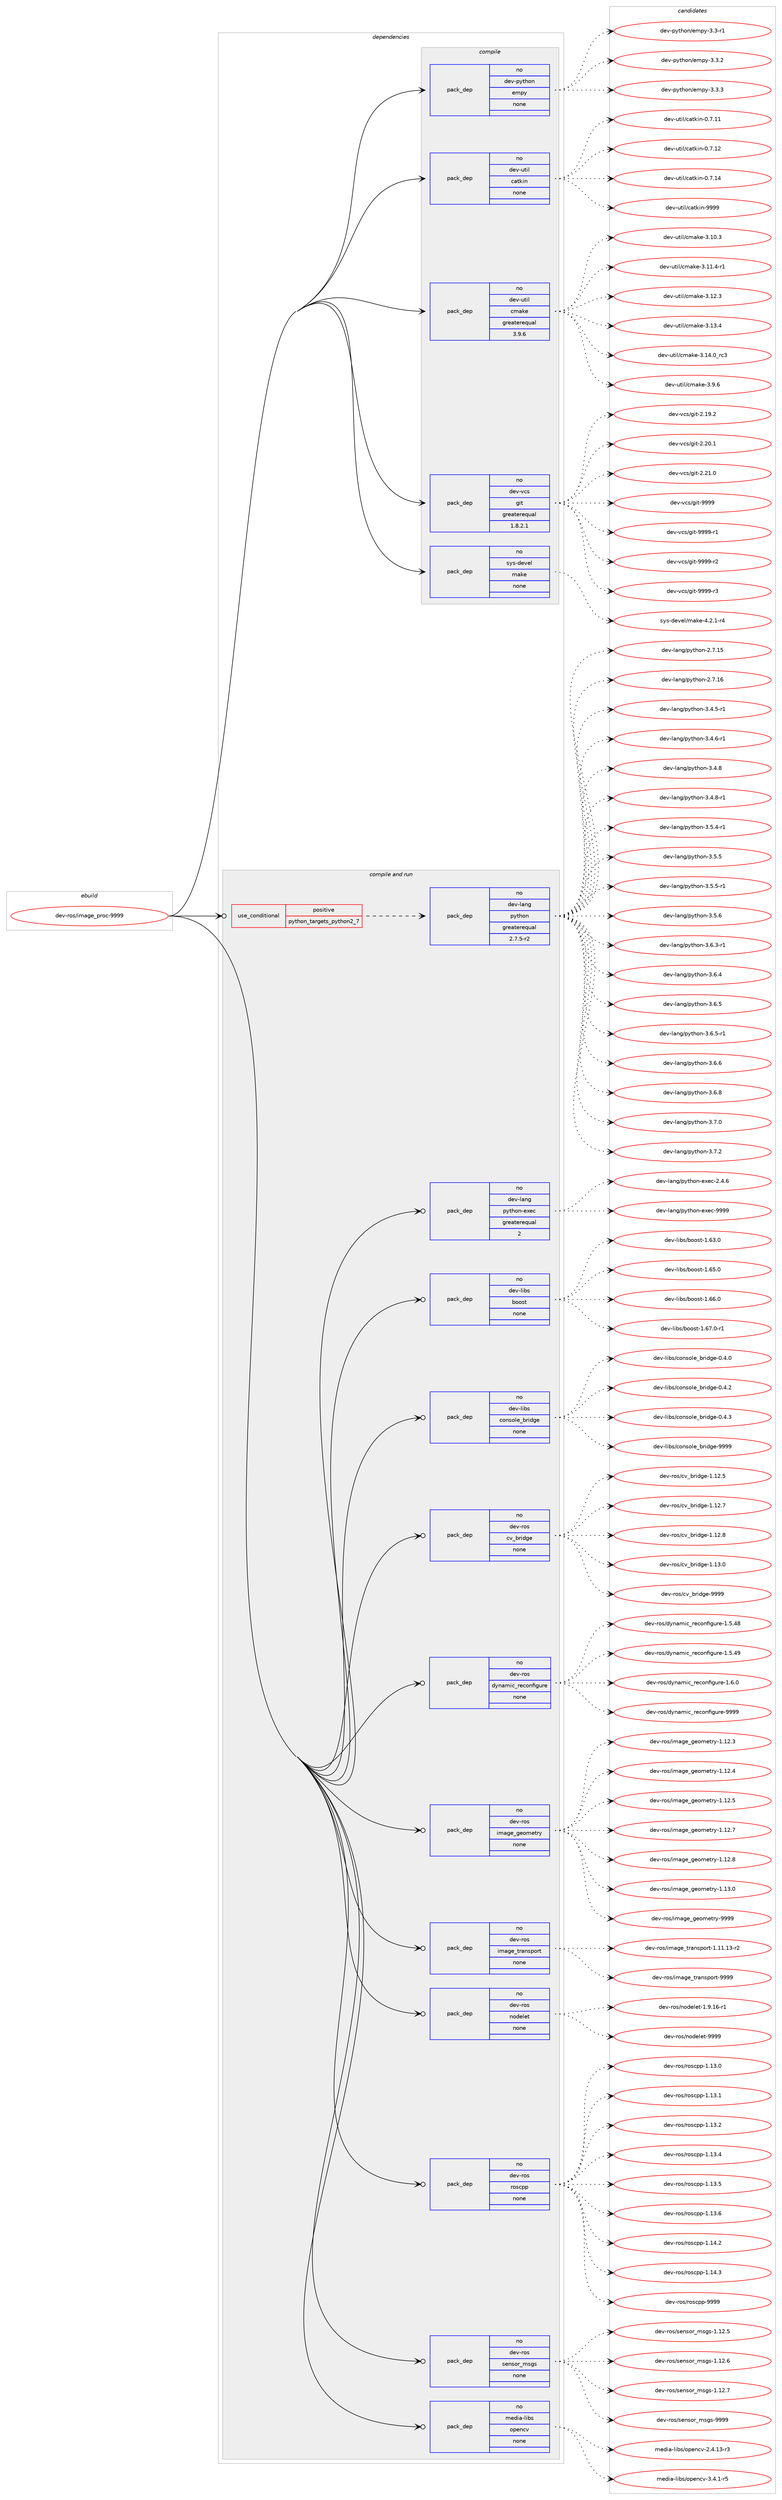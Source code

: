 digraph prolog {

# *************
# Graph options
# *************

newrank=true;
concentrate=true;
compound=true;
graph [rankdir=LR,fontname=Helvetica,fontsize=10,ranksep=1.5];#, ranksep=2.5, nodesep=0.2];
edge  [arrowhead=vee];
node  [fontname=Helvetica,fontsize=10];

# **********
# The ebuild
# **********

subgraph cluster_leftcol {
color=gray;
rank=same;
label=<<i>ebuild</i>>;
id [label="dev-ros/image_proc-9999", color=red, width=4, href="../dev-ros/image_proc-9999.svg"];
}

# ****************
# The dependencies
# ****************

subgraph cluster_midcol {
color=gray;
label=<<i>dependencies</i>>;
subgraph cluster_compile {
fillcolor="#eeeeee";
style=filled;
label=<<i>compile</i>>;
subgraph pack1045493 {
dependency1457602 [label=<<TABLE BORDER="0" CELLBORDER="1" CELLSPACING="0" CELLPADDING="4" WIDTH="220"><TR><TD ROWSPAN="6" CELLPADDING="30">pack_dep</TD></TR><TR><TD WIDTH="110">no</TD></TR><TR><TD>dev-python</TD></TR><TR><TD>empy</TD></TR><TR><TD>none</TD></TR><TR><TD></TD></TR></TABLE>>, shape=none, color=blue];
}
id:e -> dependency1457602:w [weight=20,style="solid",arrowhead="vee"];
subgraph pack1045494 {
dependency1457603 [label=<<TABLE BORDER="0" CELLBORDER="1" CELLSPACING="0" CELLPADDING="4" WIDTH="220"><TR><TD ROWSPAN="6" CELLPADDING="30">pack_dep</TD></TR><TR><TD WIDTH="110">no</TD></TR><TR><TD>dev-util</TD></TR><TR><TD>catkin</TD></TR><TR><TD>none</TD></TR><TR><TD></TD></TR></TABLE>>, shape=none, color=blue];
}
id:e -> dependency1457603:w [weight=20,style="solid",arrowhead="vee"];
subgraph pack1045495 {
dependency1457604 [label=<<TABLE BORDER="0" CELLBORDER="1" CELLSPACING="0" CELLPADDING="4" WIDTH="220"><TR><TD ROWSPAN="6" CELLPADDING="30">pack_dep</TD></TR><TR><TD WIDTH="110">no</TD></TR><TR><TD>dev-util</TD></TR><TR><TD>cmake</TD></TR><TR><TD>greaterequal</TD></TR><TR><TD>3.9.6</TD></TR></TABLE>>, shape=none, color=blue];
}
id:e -> dependency1457604:w [weight=20,style="solid",arrowhead="vee"];
subgraph pack1045496 {
dependency1457605 [label=<<TABLE BORDER="0" CELLBORDER="1" CELLSPACING="0" CELLPADDING="4" WIDTH="220"><TR><TD ROWSPAN="6" CELLPADDING="30">pack_dep</TD></TR><TR><TD WIDTH="110">no</TD></TR><TR><TD>dev-vcs</TD></TR><TR><TD>git</TD></TR><TR><TD>greaterequal</TD></TR><TR><TD>1.8.2.1</TD></TR></TABLE>>, shape=none, color=blue];
}
id:e -> dependency1457605:w [weight=20,style="solid",arrowhead="vee"];
subgraph pack1045497 {
dependency1457606 [label=<<TABLE BORDER="0" CELLBORDER="1" CELLSPACING="0" CELLPADDING="4" WIDTH="220"><TR><TD ROWSPAN="6" CELLPADDING="30">pack_dep</TD></TR><TR><TD WIDTH="110">no</TD></TR><TR><TD>sys-devel</TD></TR><TR><TD>make</TD></TR><TR><TD>none</TD></TR><TR><TD></TD></TR></TABLE>>, shape=none, color=blue];
}
id:e -> dependency1457606:w [weight=20,style="solid",arrowhead="vee"];
}
subgraph cluster_compileandrun {
fillcolor="#eeeeee";
style=filled;
label=<<i>compile and run</i>>;
subgraph cond388719 {
dependency1457607 [label=<<TABLE BORDER="0" CELLBORDER="1" CELLSPACING="0" CELLPADDING="4"><TR><TD ROWSPAN="3" CELLPADDING="10">use_conditional</TD></TR><TR><TD>positive</TD></TR><TR><TD>python_targets_python2_7</TD></TR></TABLE>>, shape=none, color=red];
subgraph pack1045498 {
dependency1457608 [label=<<TABLE BORDER="0" CELLBORDER="1" CELLSPACING="0" CELLPADDING="4" WIDTH="220"><TR><TD ROWSPAN="6" CELLPADDING="30">pack_dep</TD></TR><TR><TD WIDTH="110">no</TD></TR><TR><TD>dev-lang</TD></TR><TR><TD>python</TD></TR><TR><TD>greaterequal</TD></TR><TR><TD>2.7.5-r2</TD></TR></TABLE>>, shape=none, color=blue];
}
dependency1457607:e -> dependency1457608:w [weight=20,style="dashed",arrowhead="vee"];
}
id:e -> dependency1457607:w [weight=20,style="solid",arrowhead="odotvee"];
subgraph pack1045499 {
dependency1457609 [label=<<TABLE BORDER="0" CELLBORDER="1" CELLSPACING="0" CELLPADDING="4" WIDTH="220"><TR><TD ROWSPAN="6" CELLPADDING="30">pack_dep</TD></TR><TR><TD WIDTH="110">no</TD></TR><TR><TD>dev-lang</TD></TR><TR><TD>python-exec</TD></TR><TR><TD>greaterequal</TD></TR><TR><TD>2</TD></TR></TABLE>>, shape=none, color=blue];
}
id:e -> dependency1457609:w [weight=20,style="solid",arrowhead="odotvee"];
subgraph pack1045500 {
dependency1457610 [label=<<TABLE BORDER="0" CELLBORDER="1" CELLSPACING="0" CELLPADDING="4" WIDTH="220"><TR><TD ROWSPAN="6" CELLPADDING="30">pack_dep</TD></TR><TR><TD WIDTH="110">no</TD></TR><TR><TD>dev-libs</TD></TR><TR><TD>boost</TD></TR><TR><TD>none</TD></TR><TR><TD></TD></TR></TABLE>>, shape=none, color=blue];
}
id:e -> dependency1457610:w [weight=20,style="solid",arrowhead="odotvee"];
subgraph pack1045501 {
dependency1457611 [label=<<TABLE BORDER="0" CELLBORDER="1" CELLSPACING="0" CELLPADDING="4" WIDTH="220"><TR><TD ROWSPAN="6" CELLPADDING="30">pack_dep</TD></TR><TR><TD WIDTH="110">no</TD></TR><TR><TD>dev-libs</TD></TR><TR><TD>console_bridge</TD></TR><TR><TD>none</TD></TR><TR><TD></TD></TR></TABLE>>, shape=none, color=blue];
}
id:e -> dependency1457611:w [weight=20,style="solid",arrowhead="odotvee"];
subgraph pack1045502 {
dependency1457612 [label=<<TABLE BORDER="0" CELLBORDER="1" CELLSPACING="0" CELLPADDING="4" WIDTH="220"><TR><TD ROWSPAN="6" CELLPADDING="30">pack_dep</TD></TR><TR><TD WIDTH="110">no</TD></TR><TR><TD>dev-ros</TD></TR><TR><TD>cv_bridge</TD></TR><TR><TD>none</TD></TR><TR><TD></TD></TR></TABLE>>, shape=none, color=blue];
}
id:e -> dependency1457612:w [weight=20,style="solid",arrowhead="odotvee"];
subgraph pack1045503 {
dependency1457613 [label=<<TABLE BORDER="0" CELLBORDER="1" CELLSPACING="0" CELLPADDING="4" WIDTH="220"><TR><TD ROWSPAN="6" CELLPADDING="30">pack_dep</TD></TR><TR><TD WIDTH="110">no</TD></TR><TR><TD>dev-ros</TD></TR><TR><TD>dynamic_reconfigure</TD></TR><TR><TD>none</TD></TR><TR><TD></TD></TR></TABLE>>, shape=none, color=blue];
}
id:e -> dependency1457613:w [weight=20,style="solid",arrowhead="odotvee"];
subgraph pack1045504 {
dependency1457614 [label=<<TABLE BORDER="0" CELLBORDER="1" CELLSPACING="0" CELLPADDING="4" WIDTH="220"><TR><TD ROWSPAN="6" CELLPADDING="30">pack_dep</TD></TR><TR><TD WIDTH="110">no</TD></TR><TR><TD>dev-ros</TD></TR><TR><TD>image_geometry</TD></TR><TR><TD>none</TD></TR><TR><TD></TD></TR></TABLE>>, shape=none, color=blue];
}
id:e -> dependency1457614:w [weight=20,style="solid",arrowhead="odotvee"];
subgraph pack1045505 {
dependency1457615 [label=<<TABLE BORDER="0" CELLBORDER="1" CELLSPACING="0" CELLPADDING="4" WIDTH="220"><TR><TD ROWSPAN="6" CELLPADDING="30">pack_dep</TD></TR><TR><TD WIDTH="110">no</TD></TR><TR><TD>dev-ros</TD></TR><TR><TD>image_transport</TD></TR><TR><TD>none</TD></TR><TR><TD></TD></TR></TABLE>>, shape=none, color=blue];
}
id:e -> dependency1457615:w [weight=20,style="solid",arrowhead="odotvee"];
subgraph pack1045506 {
dependency1457616 [label=<<TABLE BORDER="0" CELLBORDER="1" CELLSPACING="0" CELLPADDING="4" WIDTH="220"><TR><TD ROWSPAN="6" CELLPADDING="30">pack_dep</TD></TR><TR><TD WIDTH="110">no</TD></TR><TR><TD>dev-ros</TD></TR><TR><TD>nodelet</TD></TR><TR><TD>none</TD></TR><TR><TD></TD></TR></TABLE>>, shape=none, color=blue];
}
id:e -> dependency1457616:w [weight=20,style="solid",arrowhead="odotvee"];
subgraph pack1045507 {
dependency1457617 [label=<<TABLE BORDER="0" CELLBORDER="1" CELLSPACING="0" CELLPADDING="4" WIDTH="220"><TR><TD ROWSPAN="6" CELLPADDING="30">pack_dep</TD></TR><TR><TD WIDTH="110">no</TD></TR><TR><TD>dev-ros</TD></TR><TR><TD>roscpp</TD></TR><TR><TD>none</TD></TR><TR><TD></TD></TR></TABLE>>, shape=none, color=blue];
}
id:e -> dependency1457617:w [weight=20,style="solid",arrowhead="odotvee"];
subgraph pack1045508 {
dependency1457618 [label=<<TABLE BORDER="0" CELLBORDER="1" CELLSPACING="0" CELLPADDING="4" WIDTH="220"><TR><TD ROWSPAN="6" CELLPADDING="30">pack_dep</TD></TR><TR><TD WIDTH="110">no</TD></TR><TR><TD>dev-ros</TD></TR><TR><TD>sensor_msgs</TD></TR><TR><TD>none</TD></TR><TR><TD></TD></TR></TABLE>>, shape=none, color=blue];
}
id:e -> dependency1457618:w [weight=20,style="solid",arrowhead="odotvee"];
subgraph pack1045509 {
dependency1457619 [label=<<TABLE BORDER="0" CELLBORDER="1" CELLSPACING="0" CELLPADDING="4" WIDTH="220"><TR><TD ROWSPAN="6" CELLPADDING="30">pack_dep</TD></TR><TR><TD WIDTH="110">no</TD></TR><TR><TD>media-libs</TD></TR><TR><TD>opencv</TD></TR><TR><TD>none</TD></TR><TR><TD></TD></TR></TABLE>>, shape=none, color=blue];
}
id:e -> dependency1457619:w [weight=20,style="solid",arrowhead="odotvee"];
}
subgraph cluster_run {
fillcolor="#eeeeee";
style=filled;
label=<<i>run</i>>;
}
}

# **************
# The candidates
# **************

subgraph cluster_choices {
rank=same;
color=gray;
label=<<i>candidates</i>>;

subgraph choice1045493 {
color=black;
nodesep=1;
choice1001011184511212111610411111047101109112121455146514511449 [label="dev-python/empy-3.3-r1", color=red, width=4,href="../dev-python/empy-3.3-r1.svg"];
choice1001011184511212111610411111047101109112121455146514650 [label="dev-python/empy-3.3.2", color=red, width=4,href="../dev-python/empy-3.3.2.svg"];
choice1001011184511212111610411111047101109112121455146514651 [label="dev-python/empy-3.3.3", color=red, width=4,href="../dev-python/empy-3.3.3.svg"];
dependency1457602:e -> choice1001011184511212111610411111047101109112121455146514511449:w [style=dotted,weight="100"];
dependency1457602:e -> choice1001011184511212111610411111047101109112121455146514650:w [style=dotted,weight="100"];
dependency1457602:e -> choice1001011184511212111610411111047101109112121455146514651:w [style=dotted,weight="100"];
}
subgraph choice1045494 {
color=black;
nodesep=1;
choice1001011184511711610510847999711610710511045484655464949 [label="dev-util/catkin-0.7.11", color=red, width=4,href="../dev-util/catkin-0.7.11.svg"];
choice1001011184511711610510847999711610710511045484655464950 [label="dev-util/catkin-0.7.12", color=red, width=4,href="../dev-util/catkin-0.7.12.svg"];
choice1001011184511711610510847999711610710511045484655464952 [label="dev-util/catkin-0.7.14", color=red, width=4,href="../dev-util/catkin-0.7.14.svg"];
choice100101118451171161051084799971161071051104557575757 [label="dev-util/catkin-9999", color=red, width=4,href="../dev-util/catkin-9999.svg"];
dependency1457603:e -> choice1001011184511711610510847999711610710511045484655464949:w [style=dotted,weight="100"];
dependency1457603:e -> choice1001011184511711610510847999711610710511045484655464950:w [style=dotted,weight="100"];
dependency1457603:e -> choice1001011184511711610510847999711610710511045484655464952:w [style=dotted,weight="100"];
dependency1457603:e -> choice100101118451171161051084799971161071051104557575757:w [style=dotted,weight="100"];
}
subgraph choice1045495 {
color=black;
nodesep=1;
choice1001011184511711610510847991099710710145514649484651 [label="dev-util/cmake-3.10.3", color=red, width=4,href="../dev-util/cmake-3.10.3.svg"];
choice10010111845117116105108479910997107101455146494946524511449 [label="dev-util/cmake-3.11.4-r1", color=red, width=4,href="../dev-util/cmake-3.11.4-r1.svg"];
choice1001011184511711610510847991099710710145514649504651 [label="dev-util/cmake-3.12.3", color=red, width=4,href="../dev-util/cmake-3.12.3.svg"];
choice1001011184511711610510847991099710710145514649514652 [label="dev-util/cmake-3.13.4", color=red, width=4,href="../dev-util/cmake-3.13.4.svg"];
choice1001011184511711610510847991099710710145514649524648951149951 [label="dev-util/cmake-3.14.0_rc3", color=red, width=4,href="../dev-util/cmake-3.14.0_rc3.svg"];
choice10010111845117116105108479910997107101455146574654 [label="dev-util/cmake-3.9.6", color=red, width=4,href="../dev-util/cmake-3.9.6.svg"];
dependency1457604:e -> choice1001011184511711610510847991099710710145514649484651:w [style=dotted,weight="100"];
dependency1457604:e -> choice10010111845117116105108479910997107101455146494946524511449:w [style=dotted,weight="100"];
dependency1457604:e -> choice1001011184511711610510847991099710710145514649504651:w [style=dotted,weight="100"];
dependency1457604:e -> choice1001011184511711610510847991099710710145514649514652:w [style=dotted,weight="100"];
dependency1457604:e -> choice1001011184511711610510847991099710710145514649524648951149951:w [style=dotted,weight="100"];
dependency1457604:e -> choice10010111845117116105108479910997107101455146574654:w [style=dotted,weight="100"];
}
subgraph choice1045496 {
color=black;
nodesep=1;
choice10010111845118991154710310511645504649574650 [label="dev-vcs/git-2.19.2", color=red, width=4,href="../dev-vcs/git-2.19.2.svg"];
choice10010111845118991154710310511645504650484649 [label="dev-vcs/git-2.20.1", color=red, width=4,href="../dev-vcs/git-2.20.1.svg"];
choice10010111845118991154710310511645504650494648 [label="dev-vcs/git-2.21.0", color=red, width=4,href="../dev-vcs/git-2.21.0.svg"];
choice1001011184511899115471031051164557575757 [label="dev-vcs/git-9999", color=red, width=4,href="../dev-vcs/git-9999.svg"];
choice10010111845118991154710310511645575757574511449 [label="dev-vcs/git-9999-r1", color=red, width=4,href="../dev-vcs/git-9999-r1.svg"];
choice10010111845118991154710310511645575757574511450 [label="dev-vcs/git-9999-r2", color=red, width=4,href="../dev-vcs/git-9999-r2.svg"];
choice10010111845118991154710310511645575757574511451 [label="dev-vcs/git-9999-r3", color=red, width=4,href="../dev-vcs/git-9999-r3.svg"];
dependency1457605:e -> choice10010111845118991154710310511645504649574650:w [style=dotted,weight="100"];
dependency1457605:e -> choice10010111845118991154710310511645504650484649:w [style=dotted,weight="100"];
dependency1457605:e -> choice10010111845118991154710310511645504650494648:w [style=dotted,weight="100"];
dependency1457605:e -> choice1001011184511899115471031051164557575757:w [style=dotted,weight="100"];
dependency1457605:e -> choice10010111845118991154710310511645575757574511449:w [style=dotted,weight="100"];
dependency1457605:e -> choice10010111845118991154710310511645575757574511450:w [style=dotted,weight="100"];
dependency1457605:e -> choice10010111845118991154710310511645575757574511451:w [style=dotted,weight="100"];
}
subgraph choice1045497 {
color=black;
nodesep=1;
choice1151211154510010111810110847109971071014552465046494511452 [label="sys-devel/make-4.2.1-r4", color=red, width=4,href="../sys-devel/make-4.2.1-r4.svg"];
dependency1457606:e -> choice1151211154510010111810110847109971071014552465046494511452:w [style=dotted,weight="100"];
}
subgraph choice1045498 {
color=black;
nodesep=1;
choice10010111845108971101034711212111610411111045504655464953 [label="dev-lang/python-2.7.15", color=red, width=4,href="../dev-lang/python-2.7.15.svg"];
choice10010111845108971101034711212111610411111045504655464954 [label="dev-lang/python-2.7.16", color=red, width=4,href="../dev-lang/python-2.7.16.svg"];
choice1001011184510897110103471121211161041111104551465246534511449 [label="dev-lang/python-3.4.5-r1", color=red, width=4,href="../dev-lang/python-3.4.5-r1.svg"];
choice1001011184510897110103471121211161041111104551465246544511449 [label="dev-lang/python-3.4.6-r1", color=red, width=4,href="../dev-lang/python-3.4.6-r1.svg"];
choice100101118451089711010347112121116104111110455146524656 [label="dev-lang/python-3.4.8", color=red, width=4,href="../dev-lang/python-3.4.8.svg"];
choice1001011184510897110103471121211161041111104551465246564511449 [label="dev-lang/python-3.4.8-r1", color=red, width=4,href="../dev-lang/python-3.4.8-r1.svg"];
choice1001011184510897110103471121211161041111104551465346524511449 [label="dev-lang/python-3.5.4-r1", color=red, width=4,href="../dev-lang/python-3.5.4-r1.svg"];
choice100101118451089711010347112121116104111110455146534653 [label="dev-lang/python-3.5.5", color=red, width=4,href="../dev-lang/python-3.5.5.svg"];
choice1001011184510897110103471121211161041111104551465346534511449 [label="dev-lang/python-3.5.5-r1", color=red, width=4,href="../dev-lang/python-3.5.5-r1.svg"];
choice100101118451089711010347112121116104111110455146534654 [label="dev-lang/python-3.5.6", color=red, width=4,href="../dev-lang/python-3.5.6.svg"];
choice1001011184510897110103471121211161041111104551465446514511449 [label="dev-lang/python-3.6.3-r1", color=red, width=4,href="../dev-lang/python-3.6.3-r1.svg"];
choice100101118451089711010347112121116104111110455146544652 [label="dev-lang/python-3.6.4", color=red, width=4,href="../dev-lang/python-3.6.4.svg"];
choice100101118451089711010347112121116104111110455146544653 [label="dev-lang/python-3.6.5", color=red, width=4,href="../dev-lang/python-3.6.5.svg"];
choice1001011184510897110103471121211161041111104551465446534511449 [label="dev-lang/python-3.6.5-r1", color=red, width=4,href="../dev-lang/python-3.6.5-r1.svg"];
choice100101118451089711010347112121116104111110455146544654 [label="dev-lang/python-3.6.6", color=red, width=4,href="../dev-lang/python-3.6.6.svg"];
choice100101118451089711010347112121116104111110455146544656 [label="dev-lang/python-3.6.8", color=red, width=4,href="../dev-lang/python-3.6.8.svg"];
choice100101118451089711010347112121116104111110455146554648 [label="dev-lang/python-3.7.0", color=red, width=4,href="../dev-lang/python-3.7.0.svg"];
choice100101118451089711010347112121116104111110455146554650 [label="dev-lang/python-3.7.2", color=red, width=4,href="../dev-lang/python-3.7.2.svg"];
dependency1457608:e -> choice10010111845108971101034711212111610411111045504655464953:w [style=dotted,weight="100"];
dependency1457608:e -> choice10010111845108971101034711212111610411111045504655464954:w [style=dotted,weight="100"];
dependency1457608:e -> choice1001011184510897110103471121211161041111104551465246534511449:w [style=dotted,weight="100"];
dependency1457608:e -> choice1001011184510897110103471121211161041111104551465246544511449:w [style=dotted,weight="100"];
dependency1457608:e -> choice100101118451089711010347112121116104111110455146524656:w [style=dotted,weight="100"];
dependency1457608:e -> choice1001011184510897110103471121211161041111104551465246564511449:w [style=dotted,weight="100"];
dependency1457608:e -> choice1001011184510897110103471121211161041111104551465346524511449:w [style=dotted,weight="100"];
dependency1457608:e -> choice100101118451089711010347112121116104111110455146534653:w [style=dotted,weight="100"];
dependency1457608:e -> choice1001011184510897110103471121211161041111104551465346534511449:w [style=dotted,weight="100"];
dependency1457608:e -> choice100101118451089711010347112121116104111110455146534654:w [style=dotted,weight="100"];
dependency1457608:e -> choice1001011184510897110103471121211161041111104551465446514511449:w [style=dotted,weight="100"];
dependency1457608:e -> choice100101118451089711010347112121116104111110455146544652:w [style=dotted,weight="100"];
dependency1457608:e -> choice100101118451089711010347112121116104111110455146544653:w [style=dotted,weight="100"];
dependency1457608:e -> choice1001011184510897110103471121211161041111104551465446534511449:w [style=dotted,weight="100"];
dependency1457608:e -> choice100101118451089711010347112121116104111110455146544654:w [style=dotted,weight="100"];
dependency1457608:e -> choice100101118451089711010347112121116104111110455146544656:w [style=dotted,weight="100"];
dependency1457608:e -> choice100101118451089711010347112121116104111110455146554648:w [style=dotted,weight="100"];
dependency1457608:e -> choice100101118451089711010347112121116104111110455146554650:w [style=dotted,weight="100"];
}
subgraph choice1045499 {
color=black;
nodesep=1;
choice1001011184510897110103471121211161041111104510112010199455046524654 [label="dev-lang/python-exec-2.4.6", color=red, width=4,href="../dev-lang/python-exec-2.4.6.svg"];
choice10010111845108971101034711212111610411111045101120101994557575757 [label="dev-lang/python-exec-9999", color=red, width=4,href="../dev-lang/python-exec-9999.svg"];
dependency1457609:e -> choice1001011184510897110103471121211161041111104510112010199455046524654:w [style=dotted,weight="100"];
dependency1457609:e -> choice10010111845108971101034711212111610411111045101120101994557575757:w [style=dotted,weight="100"];
}
subgraph choice1045500 {
color=black;
nodesep=1;
choice1001011184510810598115479811111111511645494654514648 [label="dev-libs/boost-1.63.0", color=red, width=4,href="../dev-libs/boost-1.63.0.svg"];
choice1001011184510810598115479811111111511645494654534648 [label="dev-libs/boost-1.65.0", color=red, width=4,href="../dev-libs/boost-1.65.0.svg"];
choice1001011184510810598115479811111111511645494654544648 [label="dev-libs/boost-1.66.0", color=red, width=4,href="../dev-libs/boost-1.66.0.svg"];
choice10010111845108105981154798111111115116454946545546484511449 [label="dev-libs/boost-1.67.0-r1", color=red, width=4,href="../dev-libs/boost-1.67.0-r1.svg"];
dependency1457610:e -> choice1001011184510810598115479811111111511645494654514648:w [style=dotted,weight="100"];
dependency1457610:e -> choice1001011184510810598115479811111111511645494654534648:w [style=dotted,weight="100"];
dependency1457610:e -> choice1001011184510810598115479811111111511645494654544648:w [style=dotted,weight="100"];
dependency1457610:e -> choice10010111845108105981154798111111115116454946545546484511449:w [style=dotted,weight="100"];
}
subgraph choice1045501 {
color=black;
nodesep=1;
choice100101118451081059811547991111101151111081019598114105100103101454846524648 [label="dev-libs/console_bridge-0.4.0", color=red, width=4,href="../dev-libs/console_bridge-0.4.0.svg"];
choice100101118451081059811547991111101151111081019598114105100103101454846524650 [label="dev-libs/console_bridge-0.4.2", color=red, width=4,href="../dev-libs/console_bridge-0.4.2.svg"];
choice100101118451081059811547991111101151111081019598114105100103101454846524651 [label="dev-libs/console_bridge-0.4.3", color=red, width=4,href="../dev-libs/console_bridge-0.4.3.svg"];
choice1001011184510810598115479911111011511110810195981141051001031014557575757 [label="dev-libs/console_bridge-9999", color=red, width=4,href="../dev-libs/console_bridge-9999.svg"];
dependency1457611:e -> choice100101118451081059811547991111101151111081019598114105100103101454846524648:w [style=dotted,weight="100"];
dependency1457611:e -> choice100101118451081059811547991111101151111081019598114105100103101454846524650:w [style=dotted,weight="100"];
dependency1457611:e -> choice100101118451081059811547991111101151111081019598114105100103101454846524651:w [style=dotted,weight="100"];
dependency1457611:e -> choice1001011184510810598115479911111011511110810195981141051001031014557575757:w [style=dotted,weight="100"];
}
subgraph choice1045502 {
color=black;
nodesep=1;
choice100101118451141111154799118959811410510010310145494649504653 [label="dev-ros/cv_bridge-1.12.5", color=red, width=4,href="../dev-ros/cv_bridge-1.12.5.svg"];
choice100101118451141111154799118959811410510010310145494649504655 [label="dev-ros/cv_bridge-1.12.7", color=red, width=4,href="../dev-ros/cv_bridge-1.12.7.svg"];
choice100101118451141111154799118959811410510010310145494649504656 [label="dev-ros/cv_bridge-1.12.8", color=red, width=4,href="../dev-ros/cv_bridge-1.12.8.svg"];
choice100101118451141111154799118959811410510010310145494649514648 [label="dev-ros/cv_bridge-1.13.0", color=red, width=4,href="../dev-ros/cv_bridge-1.13.0.svg"];
choice10010111845114111115479911895981141051001031014557575757 [label="dev-ros/cv_bridge-9999", color=red, width=4,href="../dev-ros/cv_bridge-9999.svg"];
dependency1457612:e -> choice100101118451141111154799118959811410510010310145494649504653:w [style=dotted,weight="100"];
dependency1457612:e -> choice100101118451141111154799118959811410510010310145494649504655:w [style=dotted,weight="100"];
dependency1457612:e -> choice100101118451141111154799118959811410510010310145494649504656:w [style=dotted,weight="100"];
dependency1457612:e -> choice100101118451141111154799118959811410510010310145494649514648:w [style=dotted,weight="100"];
dependency1457612:e -> choice10010111845114111115479911895981141051001031014557575757:w [style=dotted,weight="100"];
}
subgraph choice1045503 {
color=black;
nodesep=1;
choice10010111845114111115471001211109710910599951141019911111010210510311711410145494653465256 [label="dev-ros/dynamic_reconfigure-1.5.48", color=red, width=4,href="../dev-ros/dynamic_reconfigure-1.5.48.svg"];
choice10010111845114111115471001211109710910599951141019911111010210510311711410145494653465257 [label="dev-ros/dynamic_reconfigure-1.5.49", color=red, width=4,href="../dev-ros/dynamic_reconfigure-1.5.49.svg"];
choice100101118451141111154710012111097109105999511410199111110102105103117114101454946544648 [label="dev-ros/dynamic_reconfigure-1.6.0", color=red, width=4,href="../dev-ros/dynamic_reconfigure-1.6.0.svg"];
choice1001011184511411111547100121110971091059995114101991111101021051031171141014557575757 [label="dev-ros/dynamic_reconfigure-9999", color=red, width=4,href="../dev-ros/dynamic_reconfigure-9999.svg"];
dependency1457613:e -> choice10010111845114111115471001211109710910599951141019911111010210510311711410145494653465256:w [style=dotted,weight="100"];
dependency1457613:e -> choice10010111845114111115471001211109710910599951141019911111010210510311711410145494653465257:w [style=dotted,weight="100"];
dependency1457613:e -> choice100101118451141111154710012111097109105999511410199111110102105103117114101454946544648:w [style=dotted,weight="100"];
dependency1457613:e -> choice1001011184511411111547100121110971091059995114101991111101021051031171141014557575757:w [style=dotted,weight="100"];
}
subgraph choice1045504 {
color=black;
nodesep=1;
choice1001011184511411111547105109971031019510310111110910111611412145494649504651 [label="dev-ros/image_geometry-1.12.3", color=red, width=4,href="../dev-ros/image_geometry-1.12.3.svg"];
choice1001011184511411111547105109971031019510310111110910111611412145494649504652 [label="dev-ros/image_geometry-1.12.4", color=red, width=4,href="../dev-ros/image_geometry-1.12.4.svg"];
choice1001011184511411111547105109971031019510310111110910111611412145494649504653 [label="dev-ros/image_geometry-1.12.5", color=red, width=4,href="../dev-ros/image_geometry-1.12.5.svg"];
choice1001011184511411111547105109971031019510310111110910111611412145494649504655 [label="dev-ros/image_geometry-1.12.7", color=red, width=4,href="../dev-ros/image_geometry-1.12.7.svg"];
choice1001011184511411111547105109971031019510310111110910111611412145494649504656 [label="dev-ros/image_geometry-1.12.8", color=red, width=4,href="../dev-ros/image_geometry-1.12.8.svg"];
choice1001011184511411111547105109971031019510310111110910111611412145494649514648 [label="dev-ros/image_geometry-1.13.0", color=red, width=4,href="../dev-ros/image_geometry-1.13.0.svg"];
choice100101118451141111154710510997103101951031011111091011161141214557575757 [label="dev-ros/image_geometry-9999", color=red, width=4,href="../dev-ros/image_geometry-9999.svg"];
dependency1457614:e -> choice1001011184511411111547105109971031019510310111110910111611412145494649504651:w [style=dotted,weight="100"];
dependency1457614:e -> choice1001011184511411111547105109971031019510310111110910111611412145494649504652:w [style=dotted,weight="100"];
dependency1457614:e -> choice1001011184511411111547105109971031019510310111110910111611412145494649504653:w [style=dotted,weight="100"];
dependency1457614:e -> choice1001011184511411111547105109971031019510310111110910111611412145494649504655:w [style=dotted,weight="100"];
dependency1457614:e -> choice1001011184511411111547105109971031019510310111110910111611412145494649504656:w [style=dotted,weight="100"];
dependency1457614:e -> choice1001011184511411111547105109971031019510310111110910111611412145494649514648:w [style=dotted,weight="100"];
dependency1457614:e -> choice100101118451141111154710510997103101951031011111091011161141214557575757:w [style=dotted,weight="100"];
}
subgraph choice1045505 {
color=black;
nodesep=1;
choice100101118451141111154710510997103101951161149711011511211111411645494649494649514511450 [label="dev-ros/image_transport-1.11.13-r2", color=red, width=4,href="../dev-ros/image_transport-1.11.13-r2.svg"];
choice10010111845114111115471051099710310195116114971101151121111141164557575757 [label="dev-ros/image_transport-9999", color=red, width=4,href="../dev-ros/image_transport-9999.svg"];
dependency1457615:e -> choice100101118451141111154710510997103101951161149711011511211111411645494649494649514511450:w [style=dotted,weight="100"];
dependency1457615:e -> choice10010111845114111115471051099710310195116114971101151121111141164557575757:w [style=dotted,weight="100"];
}
subgraph choice1045506 {
color=black;
nodesep=1;
choice1001011184511411111547110111100101108101116454946574649544511449 [label="dev-ros/nodelet-1.9.16-r1", color=red, width=4,href="../dev-ros/nodelet-1.9.16-r1.svg"];
choice10010111845114111115471101111001011081011164557575757 [label="dev-ros/nodelet-9999", color=red, width=4,href="../dev-ros/nodelet-9999.svg"];
dependency1457616:e -> choice1001011184511411111547110111100101108101116454946574649544511449:w [style=dotted,weight="100"];
dependency1457616:e -> choice10010111845114111115471101111001011081011164557575757:w [style=dotted,weight="100"];
}
subgraph choice1045507 {
color=black;
nodesep=1;
choice10010111845114111115471141111159911211245494649514648 [label="dev-ros/roscpp-1.13.0", color=red, width=4,href="../dev-ros/roscpp-1.13.0.svg"];
choice10010111845114111115471141111159911211245494649514649 [label="dev-ros/roscpp-1.13.1", color=red, width=4,href="../dev-ros/roscpp-1.13.1.svg"];
choice10010111845114111115471141111159911211245494649514650 [label="dev-ros/roscpp-1.13.2", color=red, width=4,href="../dev-ros/roscpp-1.13.2.svg"];
choice10010111845114111115471141111159911211245494649514652 [label="dev-ros/roscpp-1.13.4", color=red, width=4,href="../dev-ros/roscpp-1.13.4.svg"];
choice10010111845114111115471141111159911211245494649514653 [label="dev-ros/roscpp-1.13.5", color=red, width=4,href="../dev-ros/roscpp-1.13.5.svg"];
choice10010111845114111115471141111159911211245494649514654 [label="dev-ros/roscpp-1.13.6", color=red, width=4,href="../dev-ros/roscpp-1.13.6.svg"];
choice10010111845114111115471141111159911211245494649524650 [label="dev-ros/roscpp-1.14.2", color=red, width=4,href="../dev-ros/roscpp-1.14.2.svg"];
choice10010111845114111115471141111159911211245494649524651 [label="dev-ros/roscpp-1.14.3", color=red, width=4,href="../dev-ros/roscpp-1.14.3.svg"];
choice1001011184511411111547114111115991121124557575757 [label="dev-ros/roscpp-9999", color=red, width=4,href="../dev-ros/roscpp-9999.svg"];
dependency1457617:e -> choice10010111845114111115471141111159911211245494649514648:w [style=dotted,weight="100"];
dependency1457617:e -> choice10010111845114111115471141111159911211245494649514649:w [style=dotted,weight="100"];
dependency1457617:e -> choice10010111845114111115471141111159911211245494649514650:w [style=dotted,weight="100"];
dependency1457617:e -> choice10010111845114111115471141111159911211245494649514652:w [style=dotted,weight="100"];
dependency1457617:e -> choice10010111845114111115471141111159911211245494649514653:w [style=dotted,weight="100"];
dependency1457617:e -> choice10010111845114111115471141111159911211245494649514654:w [style=dotted,weight="100"];
dependency1457617:e -> choice10010111845114111115471141111159911211245494649524650:w [style=dotted,weight="100"];
dependency1457617:e -> choice10010111845114111115471141111159911211245494649524651:w [style=dotted,weight="100"];
dependency1457617:e -> choice1001011184511411111547114111115991121124557575757:w [style=dotted,weight="100"];
}
subgraph choice1045508 {
color=black;
nodesep=1;
choice10010111845114111115471151011101151111149510911510311545494649504653 [label="dev-ros/sensor_msgs-1.12.5", color=red, width=4,href="../dev-ros/sensor_msgs-1.12.5.svg"];
choice10010111845114111115471151011101151111149510911510311545494649504654 [label="dev-ros/sensor_msgs-1.12.6", color=red, width=4,href="../dev-ros/sensor_msgs-1.12.6.svg"];
choice10010111845114111115471151011101151111149510911510311545494649504655 [label="dev-ros/sensor_msgs-1.12.7", color=red, width=4,href="../dev-ros/sensor_msgs-1.12.7.svg"];
choice1001011184511411111547115101110115111114951091151031154557575757 [label="dev-ros/sensor_msgs-9999", color=red, width=4,href="../dev-ros/sensor_msgs-9999.svg"];
dependency1457618:e -> choice10010111845114111115471151011101151111149510911510311545494649504653:w [style=dotted,weight="100"];
dependency1457618:e -> choice10010111845114111115471151011101151111149510911510311545494649504654:w [style=dotted,weight="100"];
dependency1457618:e -> choice10010111845114111115471151011101151111149510911510311545494649504655:w [style=dotted,weight="100"];
dependency1457618:e -> choice1001011184511411111547115101110115111114951091151031154557575757:w [style=dotted,weight="100"];
}
subgraph choice1045509 {
color=black;
nodesep=1;
choice1091011001059745108105981154711111210111099118455046524649514511451 [label="media-libs/opencv-2.4.13-r3", color=red, width=4,href="../media-libs/opencv-2.4.13-r3.svg"];
choice10910110010597451081059811547111112101110991184551465246494511453 [label="media-libs/opencv-3.4.1-r5", color=red, width=4,href="../media-libs/opencv-3.4.1-r5.svg"];
dependency1457619:e -> choice1091011001059745108105981154711111210111099118455046524649514511451:w [style=dotted,weight="100"];
dependency1457619:e -> choice10910110010597451081059811547111112101110991184551465246494511453:w [style=dotted,weight="100"];
}
}

}
